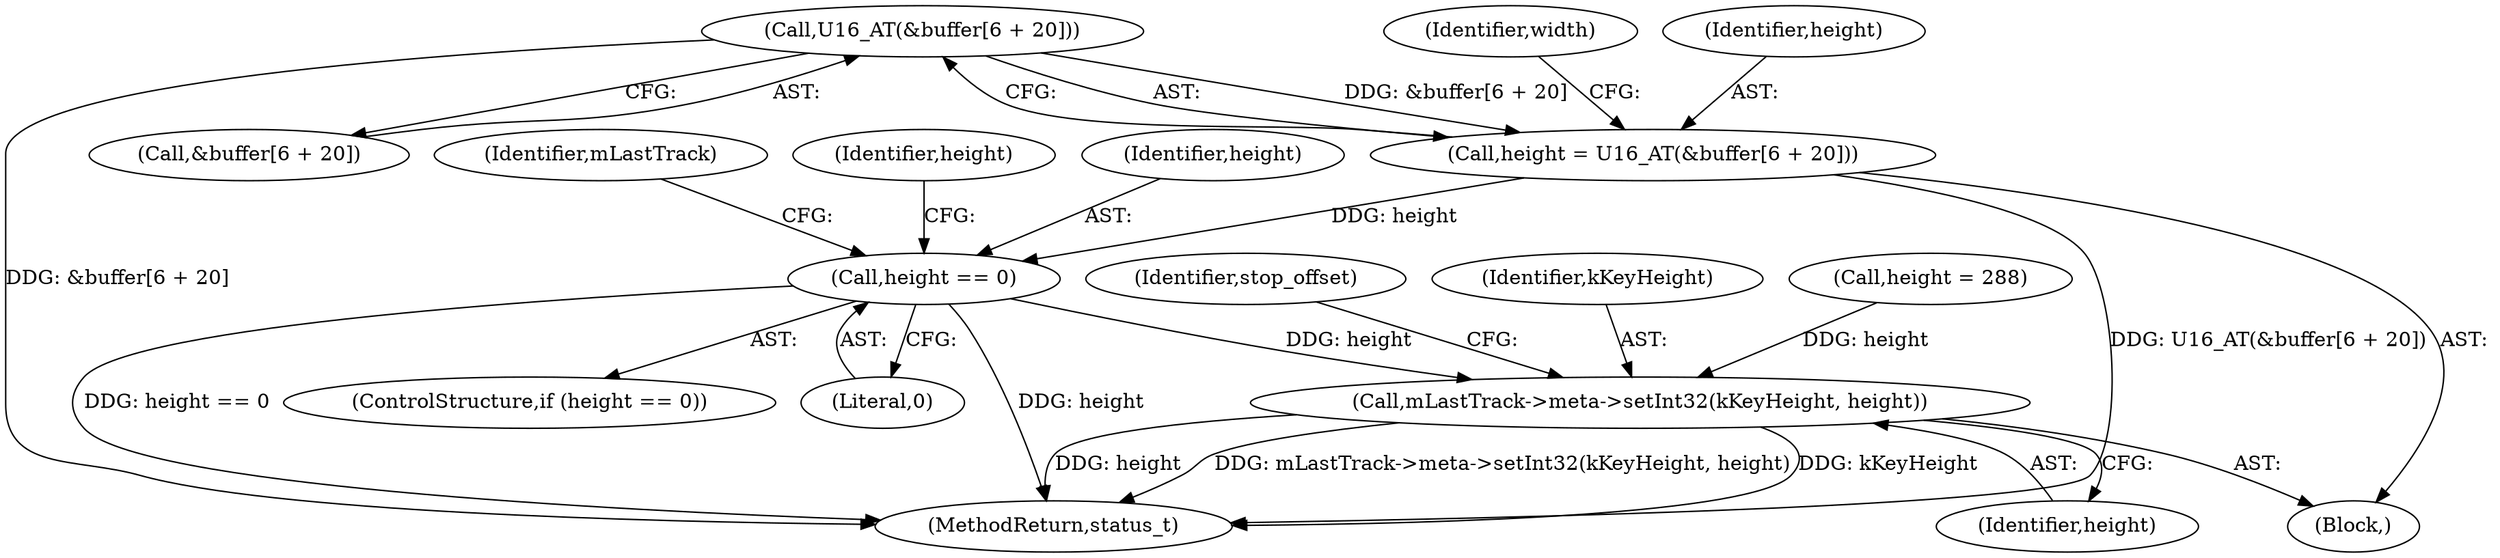digraph "0_Android_8a3a2f6ea7defe1a81bb32b3c9f3537f84749b9d@array" {
"1002079" [label="(Call,U16_AT(&buffer[6 + 20]))"];
"1002077" [label="(Call,height = U16_AT(&buffer[6 + 20]))"];
"1002094" [label="(Call,height == 0)"];
"1002122" [label="(Call,mLastTrack->meta->setInt32(kKeyHeight, height))"];
"1002095" [label="(Identifier,height)"];
"1002088" [label="(Identifier,width)"];
"1002079" [label="(Call,U16_AT(&buffer[6 + 20]))"];
"1002093" [label="(ControlStructure,if (height == 0))"];
"1002096" [label="(Literal,0)"];
"1002077" [label="(Call,height = U16_AT(&buffer[6 + 20]))"];
"1003923" [label="(MethodReturn,status_t)"];
"1002124" [label="(Identifier,height)"];
"1002078" [label="(Identifier,height)"];
"1002080" [label="(Call,&buffer[6 + 20])"];
"1002094" [label="(Call,height == 0)"];
"1002122" [label="(Call,mLastTrack->meta->setInt32(kKeyHeight, height))"];
"1002127" [label="(Identifier,stop_offset)"];
"1002123" [label="(Identifier,kKeyHeight)"];
"1002102" [label="(Identifier,mLastTrack)"];
"1002032" [label="(Block,)"];
"1002097" [label="(Call,height = 288)"];
"1002098" [label="(Identifier,height)"];
"1002079" -> "1002077"  [label="AST: "];
"1002079" -> "1002080"  [label="CFG: "];
"1002080" -> "1002079"  [label="AST: "];
"1002077" -> "1002079"  [label="CFG: "];
"1002079" -> "1003923"  [label="DDG: &buffer[6 + 20]"];
"1002079" -> "1002077"  [label="DDG: &buffer[6 + 20]"];
"1002077" -> "1002032"  [label="AST: "];
"1002078" -> "1002077"  [label="AST: "];
"1002088" -> "1002077"  [label="CFG: "];
"1002077" -> "1003923"  [label="DDG: U16_AT(&buffer[6 + 20])"];
"1002077" -> "1002094"  [label="DDG: height"];
"1002094" -> "1002093"  [label="AST: "];
"1002094" -> "1002096"  [label="CFG: "];
"1002095" -> "1002094"  [label="AST: "];
"1002096" -> "1002094"  [label="AST: "];
"1002098" -> "1002094"  [label="CFG: "];
"1002102" -> "1002094"  [label="CFG: "];
"1002094" -> "1003923"  [label="DDG: height == 0"];
"1002094" -> "1003923"  [label="DDG: height"];
"1002094" -> "1002122"  [label="DDG: height"];
"1002122" -> "1002032"  [label="AST: "];
"1002122" -> "1002124"  [label="CFG: "];
"1002123" -> "1002122"  [label="AST: "];
"1002124" -> "1002122"  [label="AST: "];
"1002127" -> "1002122"  [label="CFG: "];
"1002122" -> "1003923"  [label="DDG: height"];
"1002122" -> "1003923"  [label="DDG: mLastTrack->meta->setInt32(kKeyHeight, height)"];
"1002122" -> "1003923"  [label="DDG: kKeyHeight"];
"1002097" -> "1002122"  [label="DDG: height"];
}

